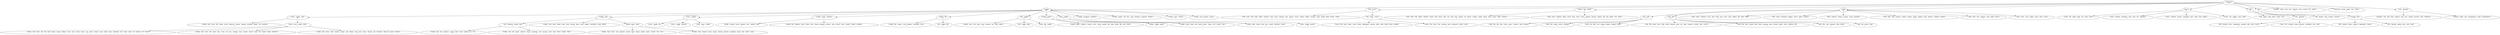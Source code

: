 strict digraph  {
	"['unknown']
71" -> "['config']
39";
	"['unknown']
71" -> "['fail', 'sourc']
3";
	"['unknown']
71" -> "['sourc', 'sink', 'agent']
2";
	"['unknown']
71" -> "['sink']
13";
	"['unknown']
71" -> "['sourc']
4";
	"['unknown']
71" -> "['fail']
3";
	"['unknown']
71" -> "['file']
3";
	"['unknown']
71" -> "['channel', 'event', 'data', 'loss', 'selector', 'miss', 'record', 'put', 'select']
1";
	"['unknown']
71" -> "['extractor', 'group', 'regex', 'dev', 'ignor']
1";
	"['unknown']
71" -> "['test', 'channel']
2";
	"['config']
39" -> "['sourc', 'config', 'sink']
4";
	"['config']
39" -> "['config', 'sink']
5";
	"['config']
39" -> "['sourc', 'config']
7";
	"['config']
39" -> "['config', 'event', 'channel']
2";
	"['config']
39" -> "['config', 'file']
3";
	"['config']
39" -> "['fail', 'config']
6";
	"['config']
39" -> "['config', 'agent']
3";
	"['config']
39" -> "['node', 'config']
5";
	"['config']
39" -> "['config', 'exception', 'problem']
1";
	"['config']
39" -> "['config', 'assign', 'call', 'forc', 'user', 'interface', 'program', 'builder']
1";
	"['config']
39" -> "['config', 'error', 'consol']
1";
	"['config']
39" -> "['config', 'creat', 'format', 'escap']
1";
	"['fail', 'sourc']
3" -> "['sink', 'sourc', 'fail', 'node', 'agent', 'collector', 'time', 'recov', 'messag', 'auto', 'restart', 'revert', 'output', 'expect', '\
consum', 'code', 'condit', 'back', 'resum', 'coupl']
1";
	"['fail', 'sourc']
3" -> "['fail', 'sourc', 'event']
2";
	"['sourc', 'sink', 'agent']
2" -> "['sink', 'sourc', 'file', 'agent', 'collector', 'flume', 'hold', 'batch', 'disk', 'tail', 'stop', 'auto', 'output', 'set', 'detect', '\
continu', 'handl', 'releas', 'grow', 'space', 'delet', 'instanc']
1";
	"['sourc', 'sink', 'agent']
2" -> "['sink', 'sourc', 'channel', 'agent', 'event', 'data', 'write', 'recov', 'memori', 'process', 'expect', 'kill', 'seq', 'gener', '\
ctrl', 'clean']
1";
	"['sink']
13" -> "['fail', 'sink']
3";
	"['sink']
13" -> "['sink', 'file']
4";
	"['sink']
13" -> "['sink', 'event', 'collector', 'error', 'add', 'write', 'exit', 'recov', 'disk', 'rolltag', 'dfo', 'path', 'field']
1";
	"['sink']
13" -> "['sink', 'event', 'exception', 'default', 'throw', 'gener', 'header']
1";
	"['sink']
13" -> "['sink', 'collector', 'format', 'custom', 'escap', 'paramet']
1";
	"['sink']
13" -> "['sink', 'hdfs', 'hold', 'process', 'continu', 'expect', 'handl', 'append', 'back', 'timeout', 'complet', 'stream']
1";
	"['sink']
13" -> "['sink', 'hdfs', 'exit', 'support', 'conf', 'enabl', 'featur']
1";
	"['sink']
13" -> "['sink', 'recov', 'start', 'hbase', 'async', 'exist', 'class']
1";
	"['sourc']
4" -> "['sourc', 'file', 'agent', 'hold', 'tail', 'close', 'rotat']
1";
	"['sourc']
4" -> "['sourc', 'channel', 'exception', 'add', 'creat', 'list', 'mention']
1";
	"['sourc']
4" -> "['sourc', 'collector', 'master', 'command', 'auto', 'chain', 'bug', 'replac']
1";
	"['sourc']
4" -> "['sourc', 'tail', 'appear', 'byte', 'limit']
1";
	"['fail']
3" -> "['fail', 'agent', 'hold', 'batch', 'decor', 'zip']
1";
	"['fail']
3" -> "['fail', 'channel']
2";
	"['file']
3" -> "['file', 'master', 'web', 'connect', 'machin']
1";
	"['file']
3" -> "['channel', 'file']
2";
	"['test', 'channel']
2" -> "['channel', 'valu', 'add', 'time', 'memori', 'test', 'size', 'context', 'prevent', 'alloc', 'dataloss']
1";
	"['test', 'channel']
2" -> "['channel', 'agent', 'test', 'downstream', 'trunk', 'outofmemory']
1";
	"['sourc', 'config', 'sink']
4" -> "['config', 'sink', 'sourc', 'file', 'agent', 'event', 'collector', 'master', 'number', 'problem', 'duplic', 'tcp', 'eechain']
1";
	"['sourc', 'config', 'sink']
4" -> "['node', 'sourc', 'config', 'sink']
3";
	"['config', 'sink']
5" -> "['fail', 'collector', 'config', 'sink']
2";
	"['config', 'sink']
5" -> "['config', 'sink', 'node', 'chang', 'time', 'close', 'thread', 'decor', 'deco', 'appear', 'heartbeat', 'hang', 'block']
1";
	"['config', 'sink']
5" -> "['config', 'event', 'sink']
2";
	"['sourc', 'config']
7" -> "['sourc', 'config', 'file']
3";
	"['sourc', 'config']
7" -> "['sourc', 'config', 'channel']
2";
	"['sourc', 'config']
7" -> "['step', 'sourc', 'config']
2";
	"['config', 'event', 'channel']
2" -> "['config', 'channel', 'event', 'memori', 'loss', 'context', 'end']
1";
	"['config', 'event', 'channel']
2" -> "['config', 'file', 'channel', 'event', 'flume', 'data', 'chang', 'properti', 'process', 'stop', 'restart', 'loop', 'consum', 'duplic', '\
compon']
1";
	"['config', 'file']
3" -> "['config', 'file', 'assign', 'valu', 'properti', 'command', 'save']
1";
	"['config', 'file']
3" -> "['fail', 'config', 'file']
2";
	"['fail', 'config']
6" -> "['config', 'sourc', 'fail', 'node', 'error', 'messag', 'rpc', 'loop', 'updat']
1";
	"['fail', 'config']
6" -> "['fail', 'config', 'data']
2";
	"['fail', 'config']
6" -> "['node', 'fail', 'config']
3";
	"['config', 'agent']
3" -> "['config', 'agent', 'collector', 'master', 'error', 'state', 'multipl', 'kill', 'help', 'mode', 'dfo', 'end', 'work']
1";
	"['config', 'agent']
3" -> "['flume', 'config', 'agent']
2";
	"['node', 'config']
5" -> "['config', 'node', 'event', 'add', 'batch', 'decor', 'releas', 'ctrl', 'remain', 'cpu']
1";
	"['node', 'config']
5" -> "['config', 'node', 'chang', 'time', 'loss', 'condit', 'interface', 'count']
1";
	"['node', 'config']
5" -> "['node', 'config', 'master']
3";
	"['fail', 'sourc', 'event']
2" -> "['sourc', 'fail', 'node', 'agent', 'event', 'flume', 'implement', 'continu', 'allow', 'help', 'detail', 'grow', 'capabl']
1";
	"['fail', 'sourc', 'event']
2" -> "['sourc', 'fail', 'event', 'exit', 'process', 'stop', 'command', 'restart', 'exec']
1";
	"['fail', 'sink']
3" -> "['sink', 'fail', 'file', 'data', 'write', 'creat', 'transfer', 'code', 'respons']
1";
	"['fail', 'sink']
3" -> "['sink', 'fail', 'agent', 'revert', 'attempt']
1";
	"['fail', 'sink']
3" -> "['sink', 'fail', 'hdfs', 'test', 'break', 'hadoop', 'upgrad', 'build']
1";
	"['sink', 'file']
4" -> "['sink', 'file', 'node', 'error', 'hdfs', 'batch', 'memori', 'load', 'set', 'open', 'connect', 'system', 'max', 'surviv']
1";
	"['sink', 'file']
4" -> "['sink', 'file', 'data', 'assign', 'hdfs', 'write', 'messag', 'creat', 'format', 'detect', 'miss', 'mention', 'lib']
1";
	"['sink', 'file']
4" -> "['sink', 'file', 'valu', 'properti', 'time', 'delay']
1";
	"['sink', 'file']
4" -> "['sink', 'file', 'event', 'step']
1";
	"['fail', 'channel']
2" -> "['fail', 'channel', 'error', 'implement', 'acquisit', 'jdbc', 'lock', 'result']
1";
	"['fail', 'channel']
2" -> "['sourc', 'fail', 'channel', 'chang', 'selector', 'multiplex', 'seq', 'conf']
1";
	"['channel', 'file']
2" -> "['file', 'channel', 'flume', 'memori', 'implement', 'chann']
1";
	"['channel', 'file']
2" -> "['file', 'channel', 'agent', 'time', 'start', 'step']
1";
	"['node', 'sourc', 'config', 'sink']
3" -> "['config', 'sink', 'sourc', 'fail', 'file', 'node', 'flume', 'chang', 'default', 'state', 'start', 'break', 'revert', 'set', 'driver', '\
thread', 'open', 'handl', 'read', 'heartbeat', 'forc', 'hang', 'clean', 'fix', 'semant', 'eat', 'invari']
1";
	"['node', 'sourc', 'config', 'sink']
3" -> "['config', 'sink', 'sourc', 'file', 'node', 'data', 'write', 'tail', 'loss', 'number', 'miss', 'custom', 'record', 'read', 'text', '\
ingest', 'begin', 'directori']
1";
	"['node', 'sourc', 'config', 'sink']
3" -> "['config', 'sink', 'sourc', 'node', 'master', 'assign', 'add', 'default', 'load', 'test', 'driver', 'thread', 'call', 'determin', '\
lifecycle', 'spawn', 'branch']
1";
	"['fail', 'collector', 'config', 'sink']
2" -> "['config', 'sink', 'fail', 'collector', 'assign', 'hold', 'write', 'multipl', 'fan', 'out']
1";
	"['fail', 'collector', 'config', 'sink']
2" -> "['config', 'sink', 'fail', 'agent', 'collector', 'flume', 'exception', 'exit', 'messag', 'start', 'stop', 'driver', 'experi', 'deliv']
\
1";
	"['config', 'event', 'sink']
2" -> "['config', 'sink', 'event', 'valu', 'properti', 'record', 'allow', 'hbase', 'prefix', 'insert', 'current', 'key', 'attr']
1";
	"['config', 'event', 'sink']
2" -> "['config', 'sink', 'channel', 'event', 'assign', 'default', 'selector', 'multiplex', 'setup', 'abil', 'match', 'map']
1";
}
